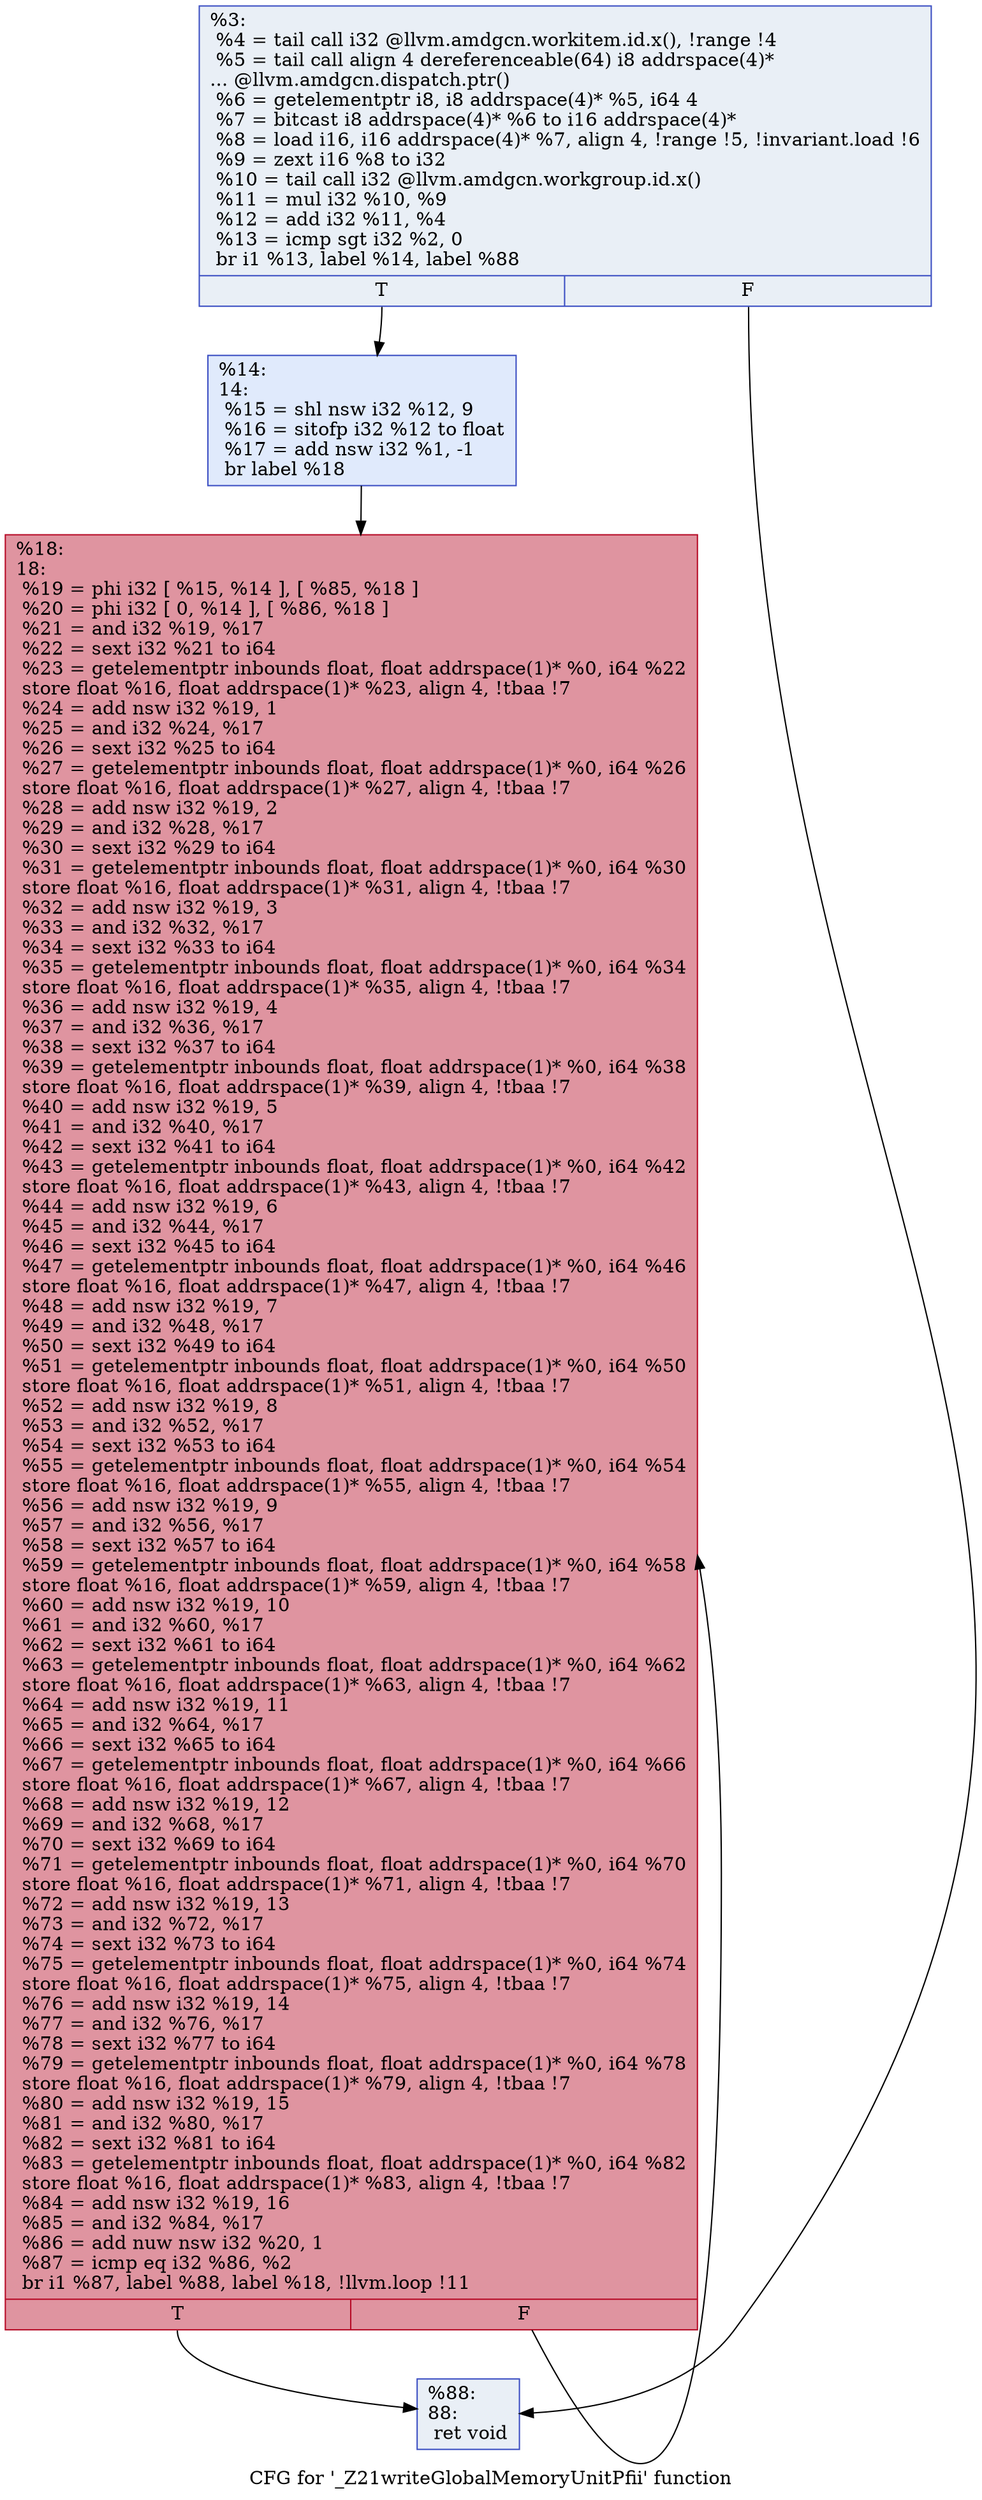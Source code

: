 digraph "CFG for '_Z21writeGlobalMemoryUnitPfii' function" {
	label="CFG for '_Z21writeGlobalMemoryUnitPfii' function";

	Node0x56a7d80 [shape=record,color="#3d50c3ff", style=filled, fillcolor="#cedaeb70",label="{%3:\l  %4 = tail call i32 @llvm.amdgcn.workitem.id.x(), !range !4\l  %5 = tail call align 4 dereferenceable(64) i8 addrspace(4)*\l... @llvm.amdgcn.dispatch.ptr()\l  %6 = getelementptr i8, i8 addrspace(4)* %5, i64 4\l  %7 = bitcast i8 addrspace(4)* %6 to i16 addrspace(4)*\l  %8 = load i16, i16 addrspace(4)* %7, align 4, !range !5, !invariant.load !6\l  %9 = zext i16 %8 to i32\l  %10 = tail call i32 @llvm.amdgcn.workgroup.id.x()\l  %11 = mul i32 %10, %9\l  %12 = add i32 %11, %4\l  %13 = icmp sgt i32 %2, 0\l  br i1 %13, label %14, label %88\l|{<s0>T|<s1>F}}"];
	Node0x56a7d80:s0 -> Node0x56a9c20;
	Node0x56a7d80:s1 -> Node0x56a9cb0;
	Node0x56a9c20 [shape=record,color="#3d50c3ff", style=filled, fillcolor="#b9d0f970",label="{%14:\l14:                                               \l  %15 = shl nsw i32 %12, 9\l  %16 = sitofp i32 %12 to float\l  %17 = add nsw i32 %1, -1\l  br label %18\l}"];
	Node0x56a9c20 -> Node0x56a9810;
	Node0x56a9810 [shape=record,color="#b70d28ff", style=filled, fillcolor="#b70d2870",label="{%18:\l18:                                               \l  %19 = phi i32 [ %15, %14 ], [ %85, %18 ]\l  %20 = phi i32 [ 0, %14 ], [ %86, %18 ]\l  %21 = and i32 %19, %17\l  %22 = sext i32 %21 to i64\l  %23 = getelementptr inbounds float, float addrspace(1)* %0, i64 %22\l  store float %16, float addrspace(1)* %23, align 4, !tbaa !7\l  %24 = add nsw i32 %19, 1\l  %25 = and i32 %24, %17\l  %26 = sext i32 %25 to i64\l  %27 = getelementptr inbounds float, float addrspace(1)* %0, i64 %26\l  store float %16, float addrspace(1)* %27, align 4, !tbaa !7\l  %28 = add nsw i32 %19, 2\l  %29 = and i32 %28, %17\l  %30 = sext i32 %29 to i64\l  %31 = getelementptr inbounds float, float addrspace(1)* %0, i64 %30\l  store float %16, float addrspace(1)* %31, align 4, !tbaa !7\l  %32 = add nsw i32 %19, 3\l  %33 = and i32 %32, %17\l  %34 = sext i32 %33 to i64\l  %35 = getelementptr inbounds float, float addrspace(1)* %0, i64 %34\l  store float %16, float addrspace(1)* %35, align 4, !tbaa !7\l  %36 = add nsw i32 %19, 4\l  %37 = and i32 %36, %17\l  %38 = sext i32 %37 to i64\l  %39 = getelementptr inbounds float, float addrspace(1)* %0, i64 %38\l  store float %16, float addrspace(1)* %39, align 4, !tbaa !7\l  %40 = add nsw i32 %19, 5\l  %41 = and i32 %40, %17\l  %42 = sext i32 %41 to i64\l  %43 = getelementptr inbounds float, float addrspace(1)* %0, i64 %42\l  store float %16, float addrspace(1)* %43, align 4, !tbaa !7\l  %44 = add nsw i32 %19, 6\l  %45 = and i32 %44, %17\l  %46 = sext i32 %45 to i64\l  %47 = getelementptr inbounds float, float addrspace(1)* %0, i64 %46\l  store float %16, float addrspace(1)* %47, align 4, !tbaa !7\l  %48 = add nsw i32 %19, 7\l  %49 = and i32 %48, %17\l  %50 = sext i32 %49 to i64\l  %51 = getelementptr inbounds float, float addrspace(1)* %0, i64 %50\l  store float %16, float addrspace(1)* %51, align 4, !tbaa !7\l  %52 = add nsw i32 %19, 8\l  %53 = and i32 %52, %17\l  %54 = sext i32 %53 to i64\l  %55 = getelementptr inbounds float, float addrspace(1)* %0, i64 %54\l  store float %16, float addrspace(1)* %55, align 4, !tbaa !7\l  %56 = add nsw i32 %19, 9\l  %57 = and i32 %56, %17\l  %58 = sext i32 %57 to i64\l  %59 = getelementptr inbounds float, float addrspace(1)* %0, i64 %58\l  store float %16, float addrspace(1)* %59, align 4, !tbaa !7\l  %60 = add nsw i32 %19, 10\l  %61 = and i32 %60, %17\l  %62 = sext i32 %61 to i64\l  %63 = getelementptr inbounds float, float addrspace(1)* %0, i64 %62\l  store float %16, float addrspace(1)* %63, align 4, !tbaa !7\l  %64 = add nsw i32 %19, 11\l  %65 = and i32 %64, %17\l  %66 = sext i32 %65 to i64\l  %67 = getelementptr inbounds float, float addrspace(1)* %0, i64 %66\l  store float %16, float addrspace(1)* %67, align 4, !tbaa !7\l  %68 = add nsw i32 %19, 12\l  %69 = and i32 %68, %17\l  %70 = sext i32 %69 to i64\l  %71 = getelementptr inbounds float, float addrspace(1)* %0, i64 %70\l  store float %16, float addrspace(1)* %71, align 4, !tbaa !7\l  %72 = add nsw i32 %19, 13\l  %73 = and i32 %72, %17\l  %74 = sext i32 %73 to i64\l  %75 = getelementptr inbounds float, float addrspace(1)* %0, i64 %74\l  store float %16, float addrspace(1)* %75, align 4, !tbaa !7\l  %76 = add nsw i32 %19, 14\l  %77 = and i32 %76, %17\l  %78 = sext i32 %77 to i64\l  %79 = getelementptr inbounds float, float addrspace(1)* %0, i64 %78\l  store float %16, float addrspace(1)* %79, align 4, !tbaa !7\l  %80 = add nsw i32 %19, 15\l  %81 = and i32 %80, %17\l  %82 = sext i32 %81 to i64\l  %83 = getelementptr inbounds float, float addrspace(1)* %0, i64 %82\l  store float %16, float addrspace(1)* %83, align 4, !tbaa !7\l  %84 = add nsw i32 %19, 16\l  %85 = and i32 %84, %17\l  %86 = add nuw nsw i32 %20, 1\l  %87 = icmp eq i32 %86, %2\l  br i1 %87, label %88, label %18, !llvm.loop !11\l|{<s0>T|<s1>F}}"];
	Node0x56a9810:s0 -> Node0x56a9cb0;
	Node0x56a9810:s1 -> Node0x56a9810;
	Node0x56a9cb0 [shape=record,color="#3d50c3ff", style=filled, fillcolor="#cedaeb70",label="{%88:\l88:                                               \l  ret void\l}"];
}
